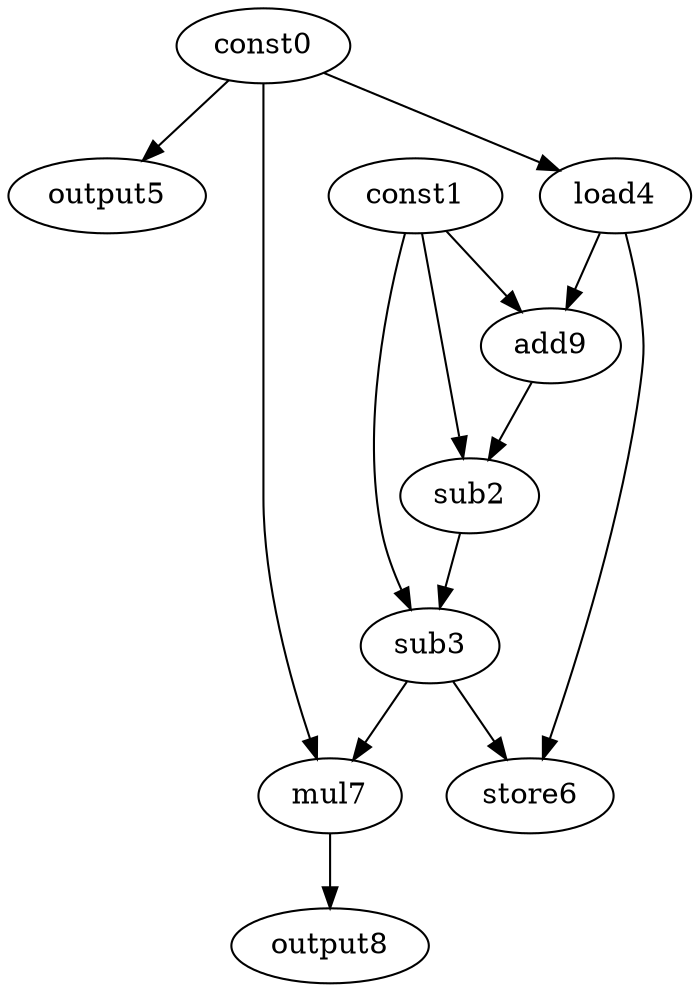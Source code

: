 digraph G { 
const0[opcode=const]; 
const1[opcode=const]; 
sub2[opcode=sub]; 
sub3[opcode=sub]; 
load4[opcode=load]; 
output5[opcode=output]; 
store6[opcode=store]; 
mul7[opcode=mul]; 
output8[opcode=output]; 
add9[opcode=add]; 
const0->load4[operand=0];
const0->output5[operand=0];
const1->add9[operand=0];
load4->add9[operand=1];
const1->sub2[operand=0];
add9->sub2[operand=1];
const1->sub3[operand=0];
sub2->sub3[operand=1];
sub3->store6[operand=0];
load4->store6[operand=1];
const0->mul7[operand=0];
sub3->mul7[operand=1];
mul7->output8[operand=0];
}
